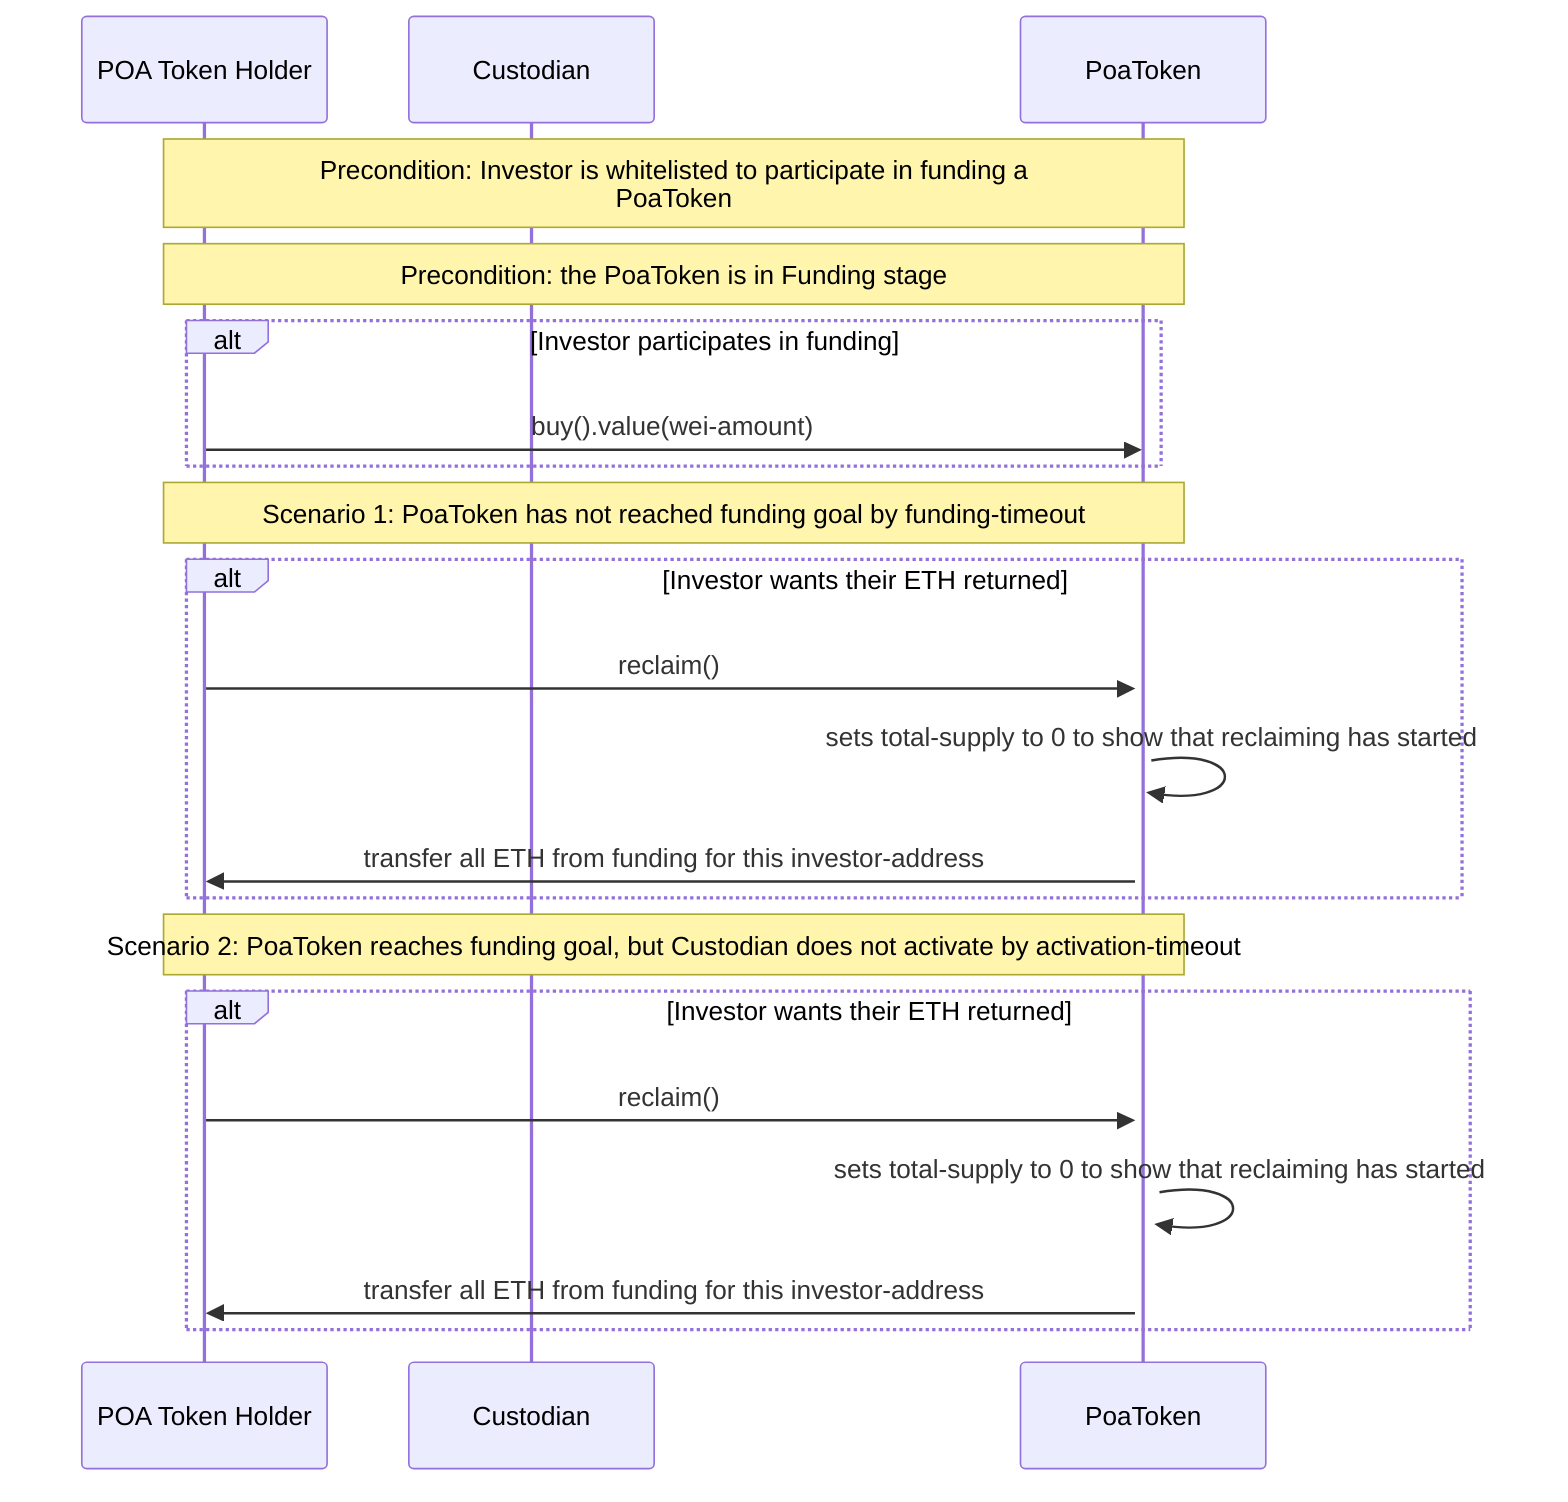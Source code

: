 sequenceDiagram
  participant Investor as POA Token Holder
  participant Custodian
  participant POA as PoaToken

  Note over Investor,POA: Precondition: Investor is whitelisted to participate in funding a<br/>PoaToken
  Note over Investor,POA: Precondition: the PoaToken is in Funding stage

  alt Investor participates in funding
    Investor->>POA: buy().value(wei-amount)
  end

  Note over Investor,POA: Scenario 1: PoaToken has not reached funding goal by funding-timeout

  alt Investor wants their ETH returned
    Investor->>+POA: reclaim()
    POA->>POA: sets total-supply to 0 to show that reclaiming has started
    POA->>Investor: transfer all ETH from funding for this investor-address
  end


  Note over Investor,POA: Scenario 2: PoaToken reaches funding goal, but Custodian does not activate by activation-timeout

  alt Investor wants their ETH returned
    Investor->>+POA: reclaim()
    POA->>POA: sets total-supply to 0 to show that reclaiming has started
    POA->>Investor: transfer all ETH from funding for this investor-address
  end
